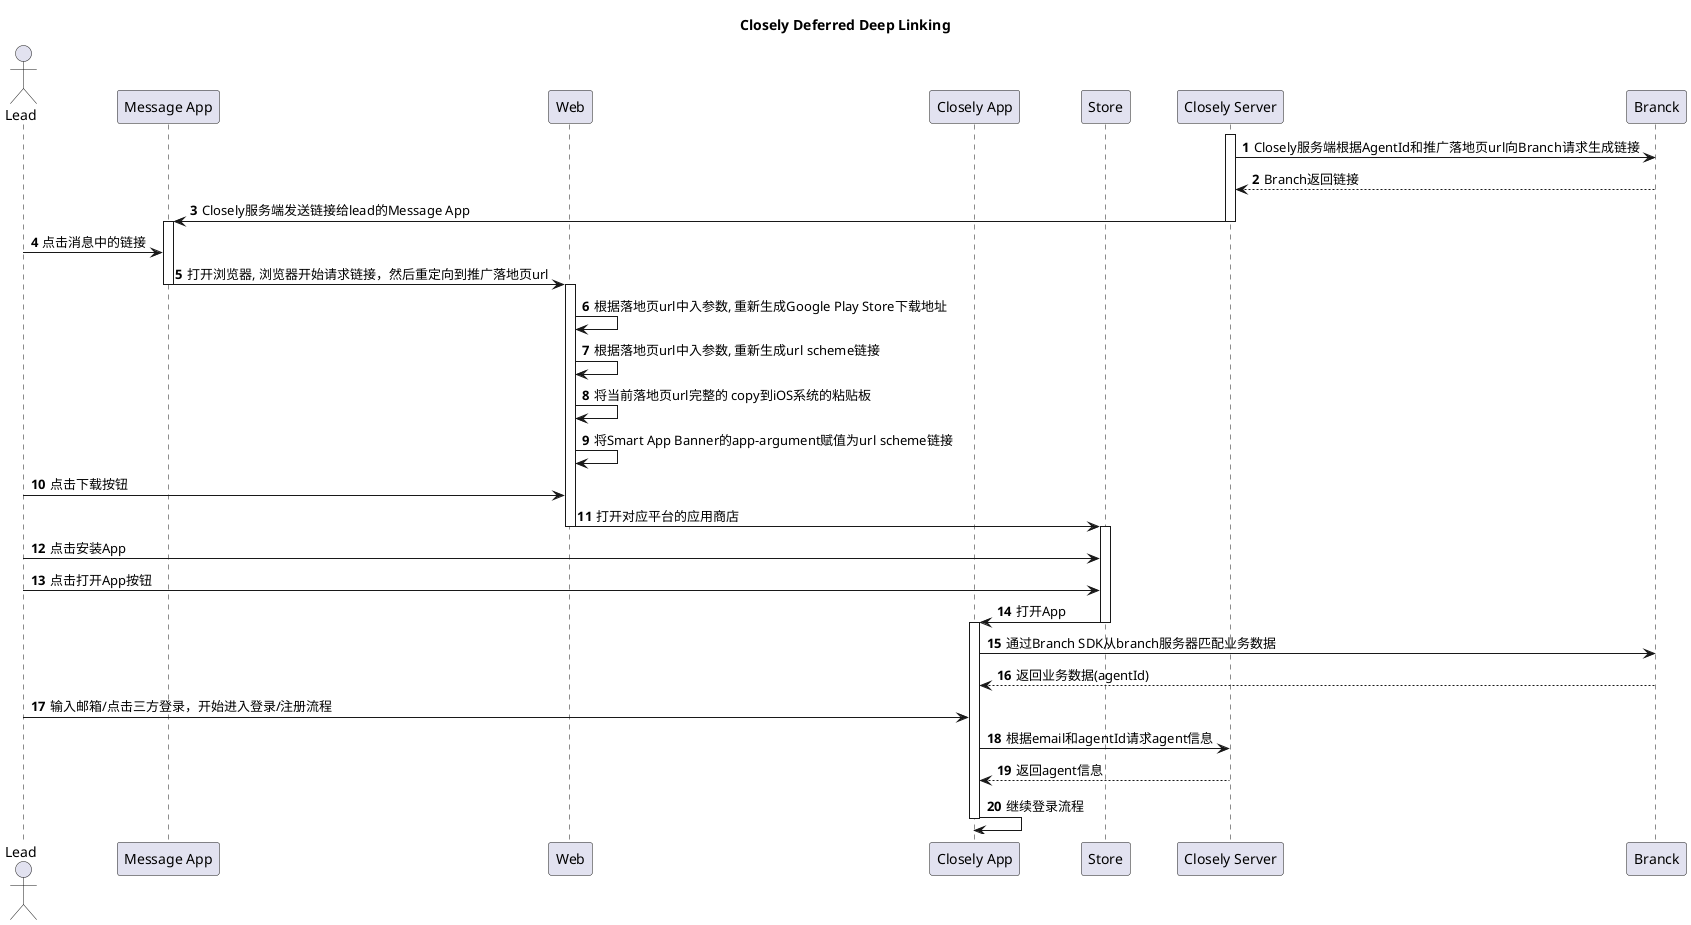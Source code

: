 @startuml
title Closely Deferred Deep Linking
actor Lead as lead

participant "Message App" as message
participant "Web" as web
participant "Closely App" as app
participant "Store" as appStore
participant "Closely Server" as server
participant "Branck" as branch

autonumber

activate server
server-> branch: Closely服务端根据AgentId和推广落地页url向Branch请求生成链接
branch--> server: Branch返回链接
server-> message: Closely服务端发送链接给lead的Message App
deactivate server

activate message
lead-> message:点击消息中的链接
message-> web: 打开浏览器, 浏览器开始请求链接，然后重定向到推广落地页url
deactivate message

activate web
web-> web: 根据落地页url中入参数, 重新生成Google Play Store下载地址
web-> web: 根据落地页url中入参数, 重新生成url scheme链接
web-> web: 将当前落地页url完整的 copy到iOS系统的粘贴板
web-> web: 将Smart App Banner的app-argument赋值为url scheme链接

lead-> web: 点击下载按钮
web-> appStore: 打开对应平台的应用商店
deactivate web

activate appStore
lead-> appStore: 点击安装App
lead-> appStore: 点击打开App按钮
appStore-> app: 打开App
deactivate appStore

activate app
app-> branch: 通过Branch SDK从branch服务器匹配业务数据
branch--> app: 返回业务数据(agentId)
lead-> app: 输入邮箱/点击三方登录，开始进入登录/注册流程
app-> server: 根据email和agentId请求agent信息
server--> app: 返回agent信息
app-> app: 继续登录流程
deactivate app

@enduml